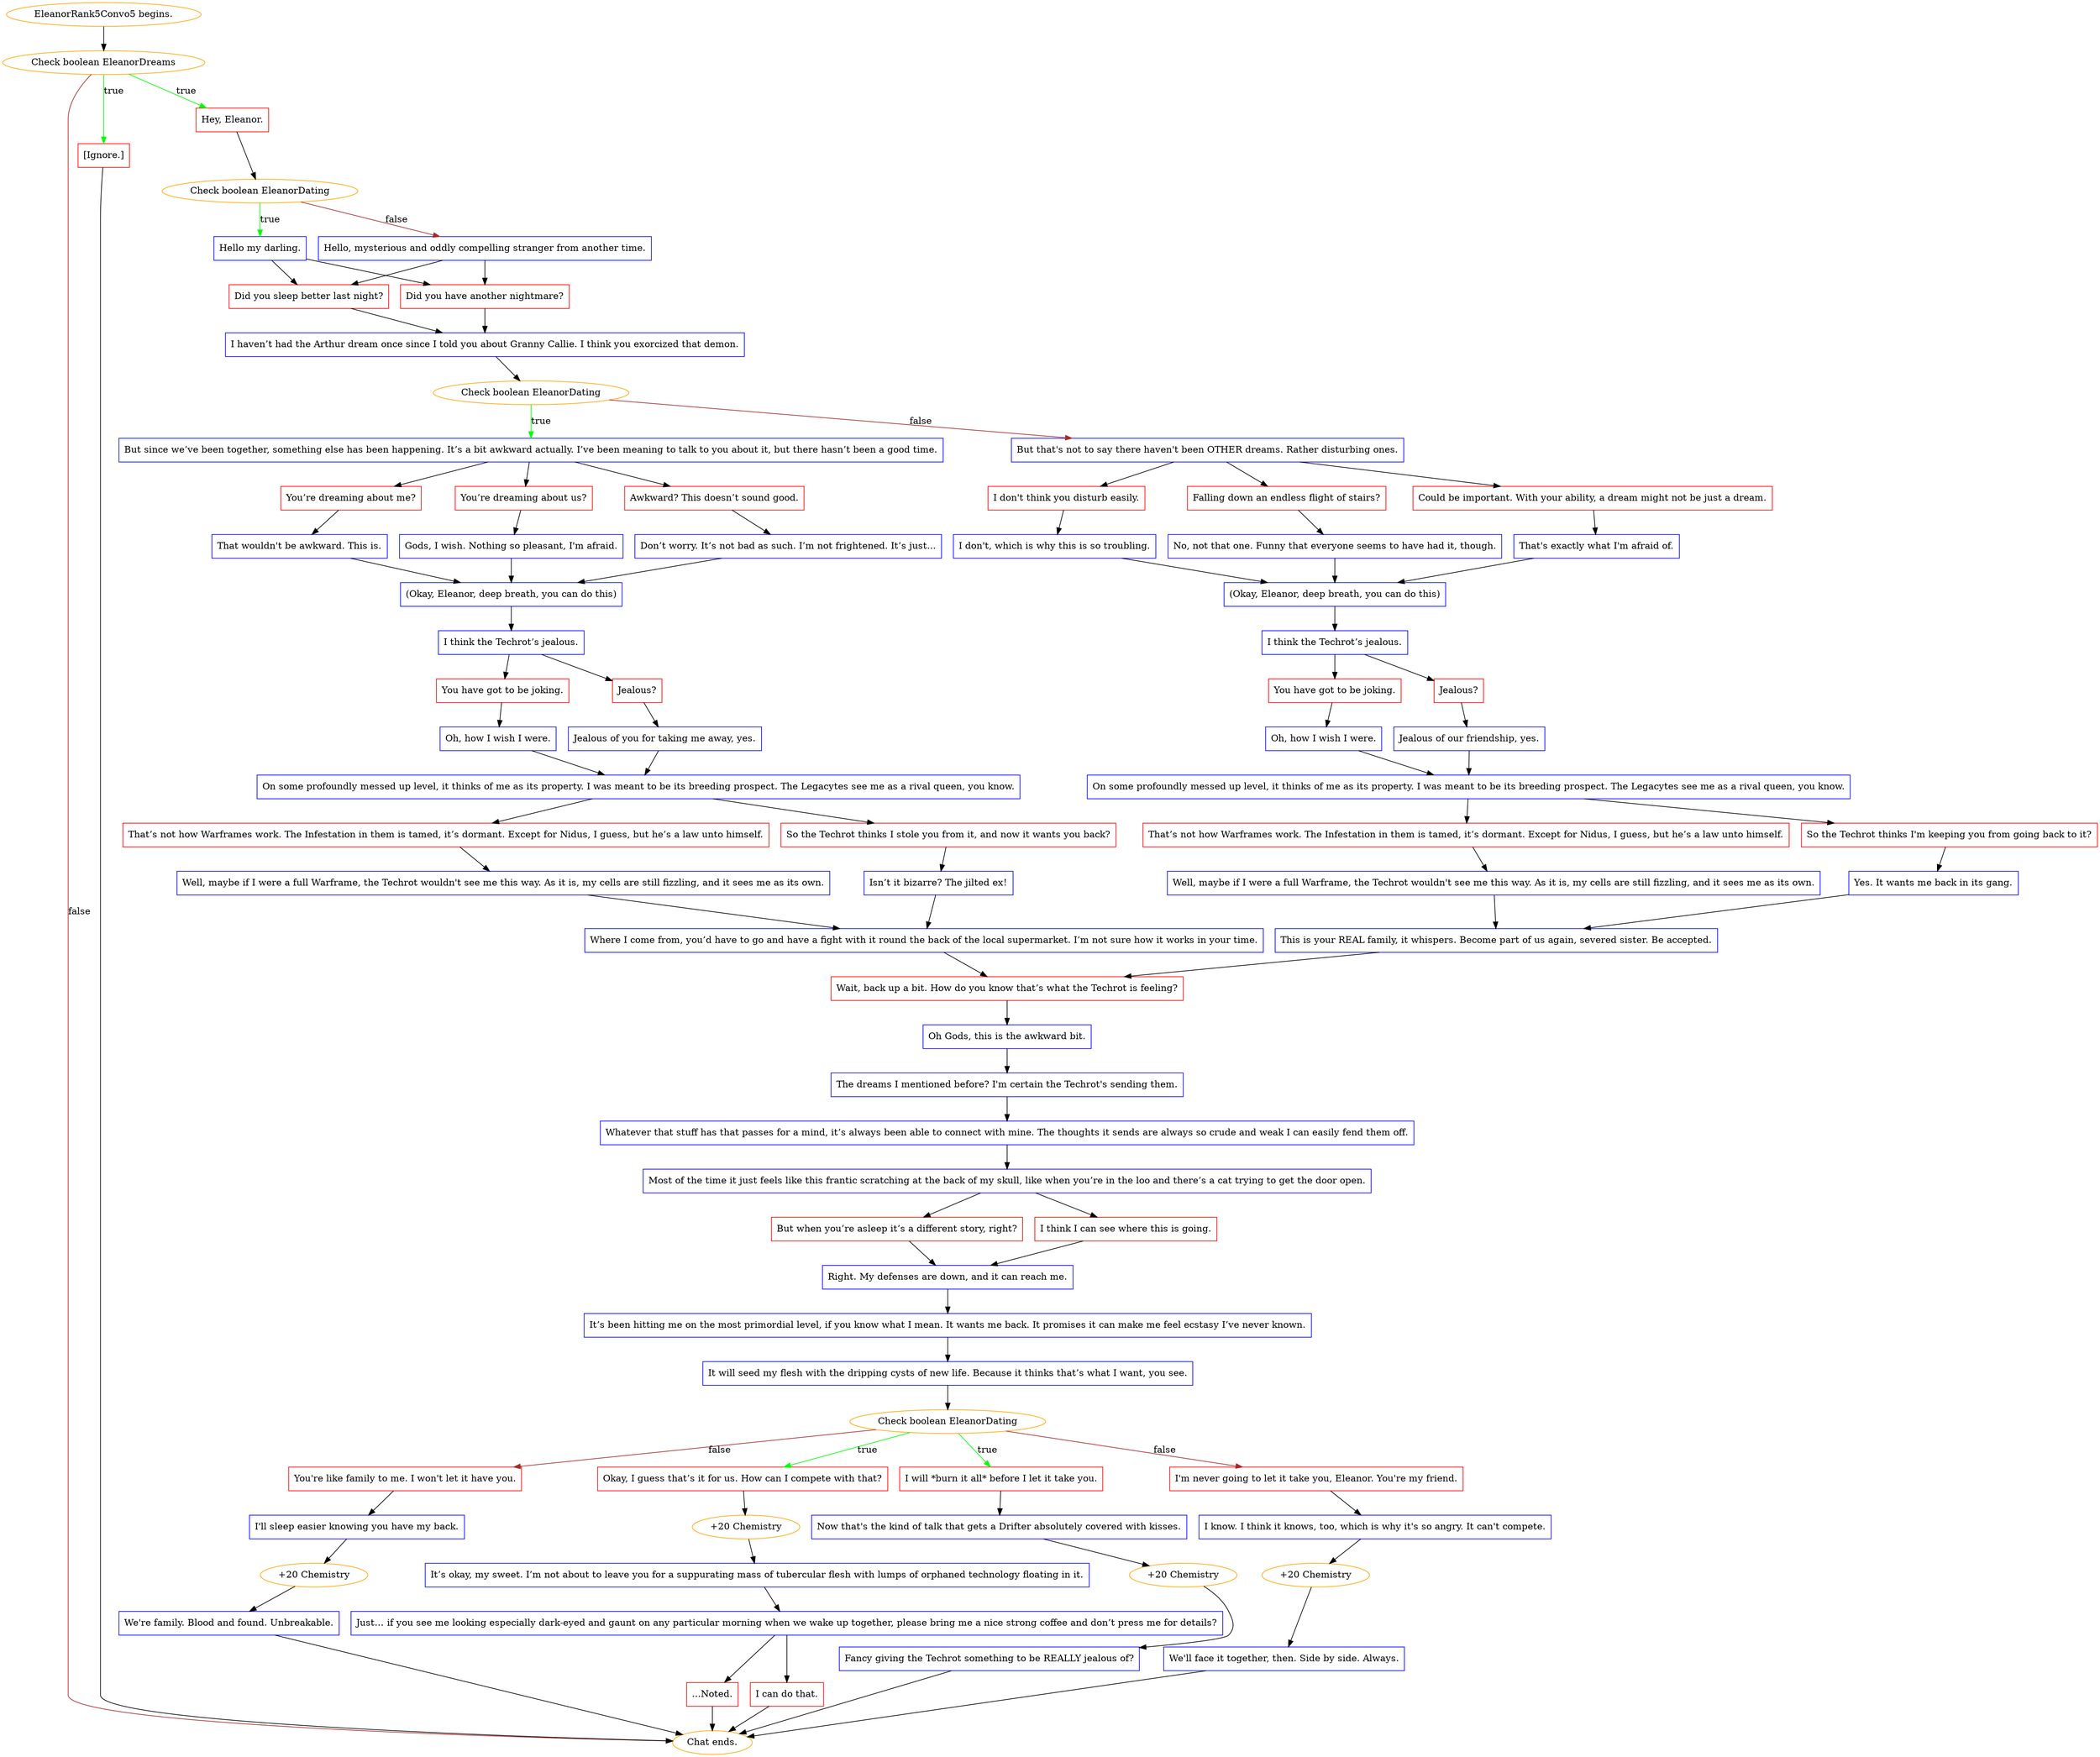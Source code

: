 digraph {
	"EleanorRank5Convo5 begins." [color=orange];
		"EleanorRank5Convo5 begins." -> j2010599810;
	j2010599810 [label="Check boolean EleanorDreams",color=orange];
		j2010599810 -> j2146565497 [label=true,color=green];
		j2010599810 -> j3426972941 [label=true,color=green];
		j2010599810 -> "Chat ends." [label=false,color=brown];
	j2146565497 [label="Hey, Eleanor.",shape=box,color=red];
		j2146565497 -> j1518854856;
	j3426972941 [label="[Ignore.]",shape=box,color=red];
		j3426972941 -> "Chat ends.";
	"Chat ends." [color=orange];
	j1518854856 [label="Check boolean EleanorDating",color=orange];
		j1518854856 -> j2812853814 [label=true,color=green];
		j1518854856 -> j1097556699 [label=false,color=brown];
	j2812853814 [label="Hello my darling.",shape=box,color=blue];
		j2812853814 -> j3625933619;
		j2812853814 -> j754110877;
	j1097556699 [label="Hello, mysterious and oddly compelling stranger from another time.",shape=box,color=blue];
		j1097556699 -> j3625933619;
		j1097556699 -> j754110877;
	j3625933619 [label="Did you sleep better last night?",shape=box,color=red];
		j3625933619 -> j2982143038;
	j754110877 [label="Did you have another nightmare?",shape=box,color=red];
		j754110877 -> j2982143038;
	j2982143038 [label="I haven’t had the Arthur dream once since I told you about Granny Callie. I think you exorcized that demon.",shape=box,color=blue];
		j2982143038 -> j3019953371;
	j3019953371 [label="Check boolean EleanorDating",color=orange];
		j3019953371 -> j2241514386 [label=true,color=green];
		j3019953371 -> j2263781530 [label=false,color=brown];
	j2241514386 [label="But since we’ve been together, something else has been happening. It’s a bit awkward actually. I’ve been meaning to talk to you about it, but there hasn’t been a good time.",shape=box,color=blue];
		j2241514386 -> j3773762167;
		j2241514386 -> j2913826623;
		j2241514386 -> j1819971742;
	j2263781530 [label="But that's not to say there haven't been OTHER dreams. Rather disturbing ones.",shape=box,color=blue];
		j2263781530 -> j3027777693;
		j2263781530 -> j504149532;
		j2263781530 -> j778503936;
	j3773762167 [label="You’re dreaming about me?",shape=box,color=red];
		j3773762167 -> j753556250;
	j2913826623 [label="You’re dreaming about us?",shape=box,color=red];
		j2913826623 -> j221921687;
	j1819971742 [label="Awkward? This doesn’t sound good.",shape=box,color=red];
		j1819971742 -> j1170339024;
	j3027777693 [label="I don't think you disturb easily.",shape=box,color=red];
		j3027777693 -> j63297412;
	j504149532 [label="Falling down an endless flight of stairs?",shape=box,color=red];
		j504149532 -> j135315147;
	j778503936 [label="Could be important. With your ability, a dream might not be just a dream.",shape=box,color=red];
		j778503936 -> j3187719040;
	j753556250 [label="That wouldn't be awkward. This is.",shape=box,color=blue];
		j753556250 -> j2346703954;
	j221921687 [label="Gods, I wish. Nothing so pleasant, I'm afraid.",shape=box,color=blue];
		j221921687 -> j2346703954;
	j1170339024 [label="Don’t worry. It’s not bad as such. I’m not frightened. It’s just...",shape=box,color=blue];
		j1170339024 -> j2346703954;
	j63297412 [label="I don't, which is why this is so troubling.",shape=box,color=blue];
		j63297412 -> j2235224104;
	j135315147 [label="No, not that one. Funny that everyone seems to have had it, though.",shape=box,color=blue];
		j135315147 -> j2235224104;
	j3187719040 [label="That's exactly what I'm afraid of.",shape=box,color=blue];
		j3187719040 -> j2235224104;
	j2346703954 [label="(Okay, Eleanor, deep breath, you can do this)",shape=box,color=blue];
		j2346703954 -> j770524496;
	j2235224104 [label="(Okay, Eleanor, deep breath, you can do this)",shape=box,color=blue];
		j2235224104 -> j852210570;
	j770524496 [label="I think the Techrot’s jealous.",shape=box,color=blue];
		j770524496 -> j2309277665;
		j770524496 -> j3896802275;
	j852210570 [label="I think the Techrot’s jealous.",shape=box,color=blue];
		j852210570 -> j1966219004;
		j852210570 -> j3978362634;
	j2309277665 [label="You have got to be joking.",shape=box,color=red];
		j2309277665 -> j700146464;
	j3896802275 [label="Jealous?",shape=box,color=red];
		j3896802275 -> j1266457569;
	j1966219004 [label="You have got to be joking.",shape=box,color=red];
		j1966219004 -> j412205261;
	j3978362634 [label="Jealous?",shape=box,color=red];
		j3978362634 -> j3727824718;
	j700146464 [label="Oh, how I wish I were.",shape=box,color=blue];
		j700146464 -> j4214404363;
	j1266457569 [label="Jealous of you for taking me away, yes.",shape=box,color=blue];
		j1266457569 -> j4214404363;
	j412205261 [label="Oh, how I wish I were.",shape=box,color=blue];
		j412205261 -> j2930417270;
	j3727824718 [label="Jealous of our friendship, yes.",shape=box,color=blue];
		j3727824718 -> j2930417270;
	j4214404363 [label="On some profoundly messed up level, it thinks of me as its property. I was meant to be its breeding prospect. The Legacytes see me as a rival queen, you know.",shape=box,color=blue];
		j4214404363 -> j1944359455;
		j4214404363 -> j3872374018;
	j2930417270 [label="On some profoundly messed up level, it thinks of me as its property. I was meant to be its breeding prospect. The Legacytes see me as a rival queen, you know.",shape=box,color=blue];
		j2930417270 -> j1628132960;
		j2930417270 -> j3495254277;
	j1944359455 [label="That’s not how Warframes work. The Infestation in them is tamed, it’s dormant. Except for Nidus, I guess, but he’s a law unto himself.",shape=box,color=red];
		j1944359455 -> j3252211407;
	j3872374018 [label="So the Techrot thinks I stole you from it, and now it wants you back?",shape=box,color=red];
		j3872374018 -> j3256028643;
	j1628132960 [label="That’s not how Warframes work. The Infestation in them is tamed, it’s dormant. Except for Nidus, I guess, but he’s a law unto himself.",shape=box,color=red];
		j1628132960 -> j1219588999;
	j3495254277 [label="So the Techrot thinks I'm keeping you from going back to it?",shape=box,color=red];
		j3495254277 -> j2172960956;
	j3252211407 [label="Well, maybe if I were a full Warframe, the Techrot wouldn't see me this way. As it is, my cells are still fizzling, and it sees me as its own.",shape=box,color=blue];
		j3252211407 -> j2071802220;
	j3256028643 [label="Isn’t it bizarre? The jilted ex!",shape=box,color=blue];
		j3256028643 -> j2071802220;
	j1219588999 [label="Well, maybe if I were a full Warframe, the Techrot wouldn't see me this way. As it is, my cells are still fizzling, and it sees me as its own.",shape=box,color=blue];
		j1219588999 -> j3439602802;
	j2172960956 [label="Yes. It wants me back in its gang.",shape=box,color=blue];
		j2172960956 -> j3439602802;
	j2071802220 [label="Where I come from, you’d have to go and have a fight with it round the back of the local supermarket. I’m not sure how it works in your time.",shape=box,color=blue];
		j2071802220 -> j863358750;
	j3439602802 [label="This is your REAL family, it whispers. Become part of us again, severed sister. Be accepted.",shape=box,color=blue];
		j3439602802 -> j863358750;
	j863358750 [label="Wait, back up a bit. How do you know that’s what the Techrot is feeling?",shape=box,color=red];
		j863358750 -> j3198411298;
	j3198411298 [label="Oh Gods, this is the awkward bit.",shape=box,color=blue];
		j3198411298 -> j2750110226;
	j2750110226 [label="The dreams I mentioned before? I'm certain the Techrot's sending them.",shape=box,color=blue];
		j2750110226 -> j28825396;
	j28825396 [label="Whatever that stuff has that passes for a mind, it’s always been able to connect with mine. The thoughts it sends are always so crude and weak I can easily fend them off.",shape=box,color=blue];
		j28825396 -> j3143579564;
	j3143579564 [label="Most of the time it just feels like this frantic scratching at the back of my skull, like when you’re in the loo and there’s a cat trying to get the door open.",shape=box,color=blue];
		j3143579564 -> j1896424016;
		j3143579564 -> j4730606;
	j1896424016 [label="But when you’re asleep it’s a different story, right?",shape=box,color=red];
		j1896424016 -> j2504344434;
	j4730606 [label="I think I can see where this is going.",shape=box,color=red];
		j4730606 -> j2504344434;
	j2504344434 [label="Right. My defenses are down, and it can reach me.",shape=box,color=blue];
		j2504344434 -> j1353530432;
	j1353530432 [label="It’s been hitting me on the most primordial level, if you know what I mean. It wants me back. It promises it can make me feel ecstasy I’ve never known.",shape=box,color=blue];
		j1353530432 -> j2412533608;
	j2412533608 [label="It will seed my flesh with the dripping cysts of new life. Because it thinks that’s what I want, you see.",shape=box,color=blue];
		j2412533608 -> j3322718474;
	j3322718474 [label="Check boolean EleanorDating",color=orange];
		j3322718474 -> j1764485178 [label=true,color=green];
		j3322718474 -> j1523650533 [label=true,color=green];
		j3322718474 -> j3582455910 [label=false,color=brown];
		j3322718474 -> j2820911139 [label=false,color=brown];
	j1764485178 [label="Okay, I guess that’s it for us. How can I compete with that?",shape=box,color=red];
		j1764485178 -> j690705703;
	j1523650533 [label="I will *burn it all* before I let it take you.",shape=box,color=red];
		j1523650533 -> j589657076;
	j3582455910 [label="I'm never going to let it take you, Eleanor. You're my friend.",shape=box,color=red];
		j3582455910 -> j187495938;
	j2820911139 [label="You're like family to me. I won't let it have you.",shape=box,color=red];
		j2820911139 -> j4244418662;
	j690705703 [label="+20 Chemistry",color=orange];
		j690705703 -> j1336160106;
	j589657076 [label="Now that's the kind of talk that gets a Drifter absolutely covered with kisses.",shape=box,color=blue];
		j589657076 -> j4105653878;
	j187495938 [label="I know. I think it knows, too, which is why it's so angry. It can't compete.",shape=box,color=blue];
		j187495938 -> j2562089039;
	j4244418662 [label="I'll sleep easier knowing you have my back.",shape=box,color=blue];
		j4244418662 -> j3882441858;
	j1336160106 [label="It’s okay, my sweet. I’m not about to leave you for a suppurating mass of tubercular flesh with lumps of orphaned technology floating in it.",shape=box,color=blue];
		j1336160106 -> j987607375;
	j4105653878 [label="+20 Chemistry",color=orange];
		j4105653878 -> j2284472979;
	j2562089039 [label="+20 Chemistry",color=orange];
		j2562089039 -> j294313782;
	j3882441858 [label="+20 Chemistry",color=orange];
		j3882441858 -> j3387827970;
	j987607375 [label="Just… if you see me looking especially dark-eyed and gaunt on any particular morning when we wake up together, please bring me a nice strong coffee and don’t press me for details?",shape=box,color=blue];
		j987607375 -> j1347526554;
		j987607375 -> j1418243983;
	j2284472979 [label="Fancy giving the Techrot something to be REALLY jealous of?",shape=box,color=blue];
		j2284472979 -> "Chat ends.";
	j294313782 [label="We'll face it together, then. Side by side. Always.",shape=box,color=blue];
		j294313782 -> "Chat ends.";
	j3387827970 [label="We're family. Blood and found. Unbreakable.",shape=box,color=blue];
		j3387827970 -> "Chat ends.";
	j1347526554 [label="I can do that.",shape=box,color=red];
		j1347526554 -> "Chat ends.";
	j1418243983 [label="...Noted.",shape=box,color=red];
		j1418243983 -> "Chat ends.";
}